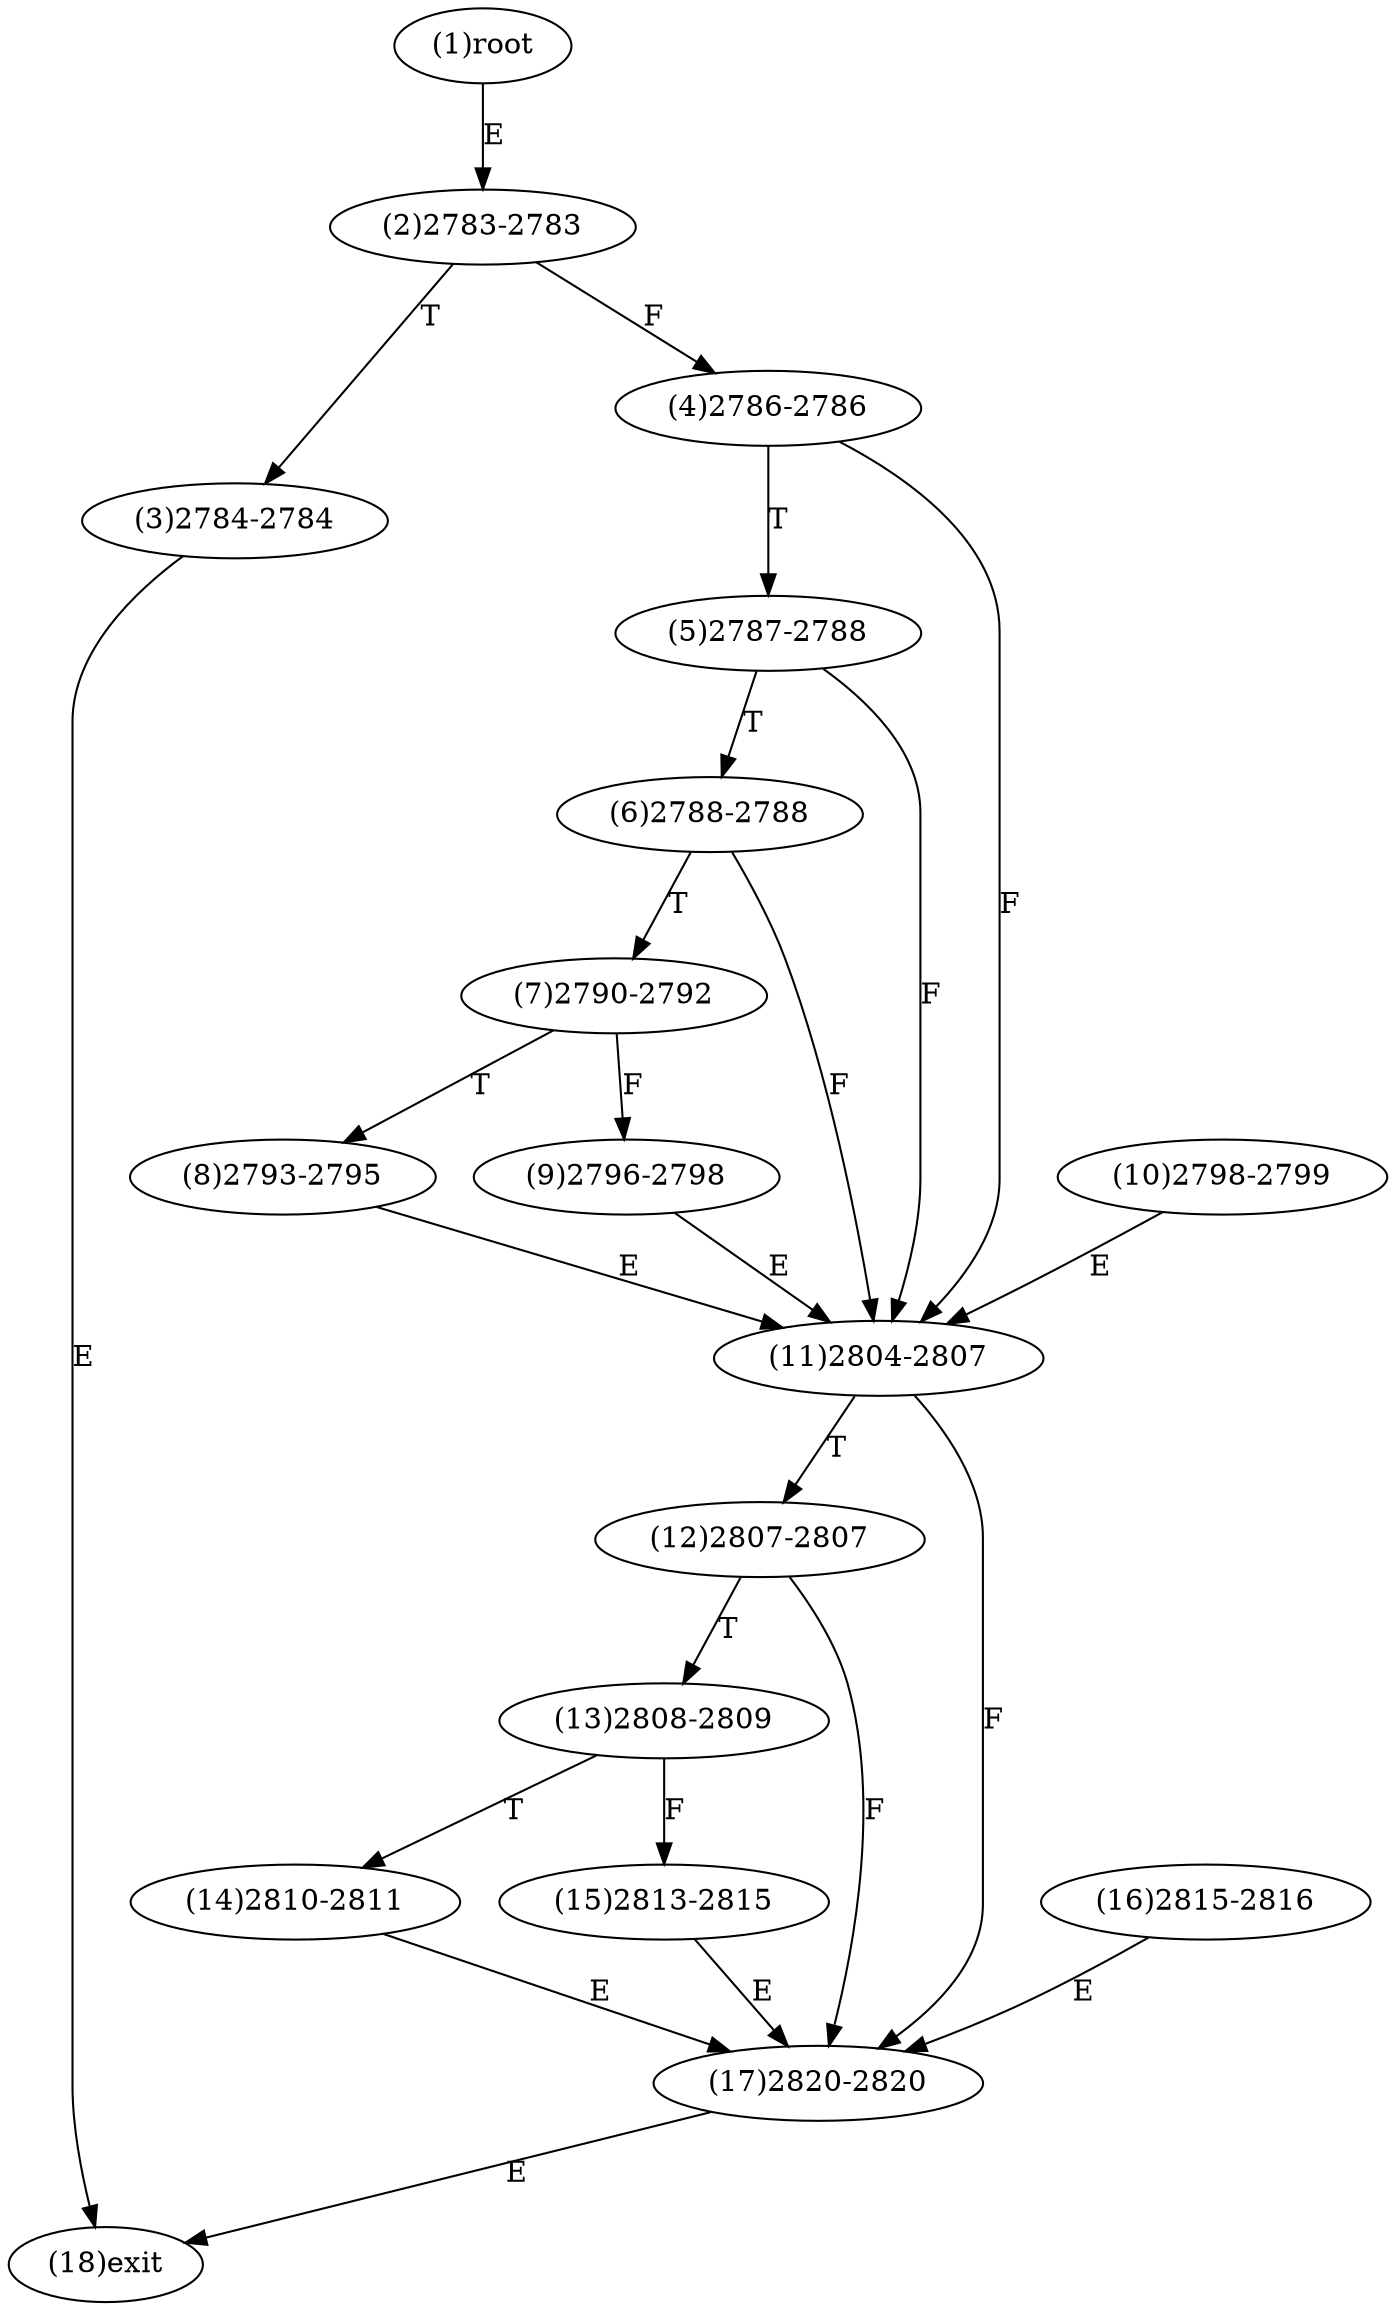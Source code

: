 digraph "" { 
1[ label="(1)root"];
2[ label="(2)2783-2783"];
3[ label="(3)2784-2784"];
4[ label="(4)2786-2786"];
5[ label="(5)2787-2788"];
6[ label="(6)2788-2788"];
7[ label="(7)2790-2792"];
8[ label="(8)2793-2795"];
9[ label="(9)2796-2798"];
10[ label="(10)2798-2799"];
11[ label="(11)2804-2807"];
12[ label="(12)2807-2807"];
13[ label="(13)2808-2809"];
14[ label="(14)2810-2811"];
15[ label="(15)2813-2815"];
17[ label="(17)2820-2820"];
16[ label="(16)2815-2816"];
18[ label="(18)exit"];
1->2[ label="E"];
2->4[ label="F"];
2->3[ label="T"];
3->18[ label="E"];
4->11[ label="F"];
4->5[ label="T"];
5->11[ label="F"];
5->6[ label="T"];
6->11[ label="F"];
6->7[ label="T"];
7->9[ label="F"];
7->8[ label="T"];
8->11[ label="E"];
9->11[ label="E"];
10->11[ label="E"];
11->17[ label="F"];
11->12[ label="T"];
12->17[ label="F"];
12->13[ label="T"];
13->15[ label="F"];
13->14[ label="T"];
14->17[ label="E"];
15->17[ label="E"];
16->17[ label="E"];
17->18[ label="E"];
}